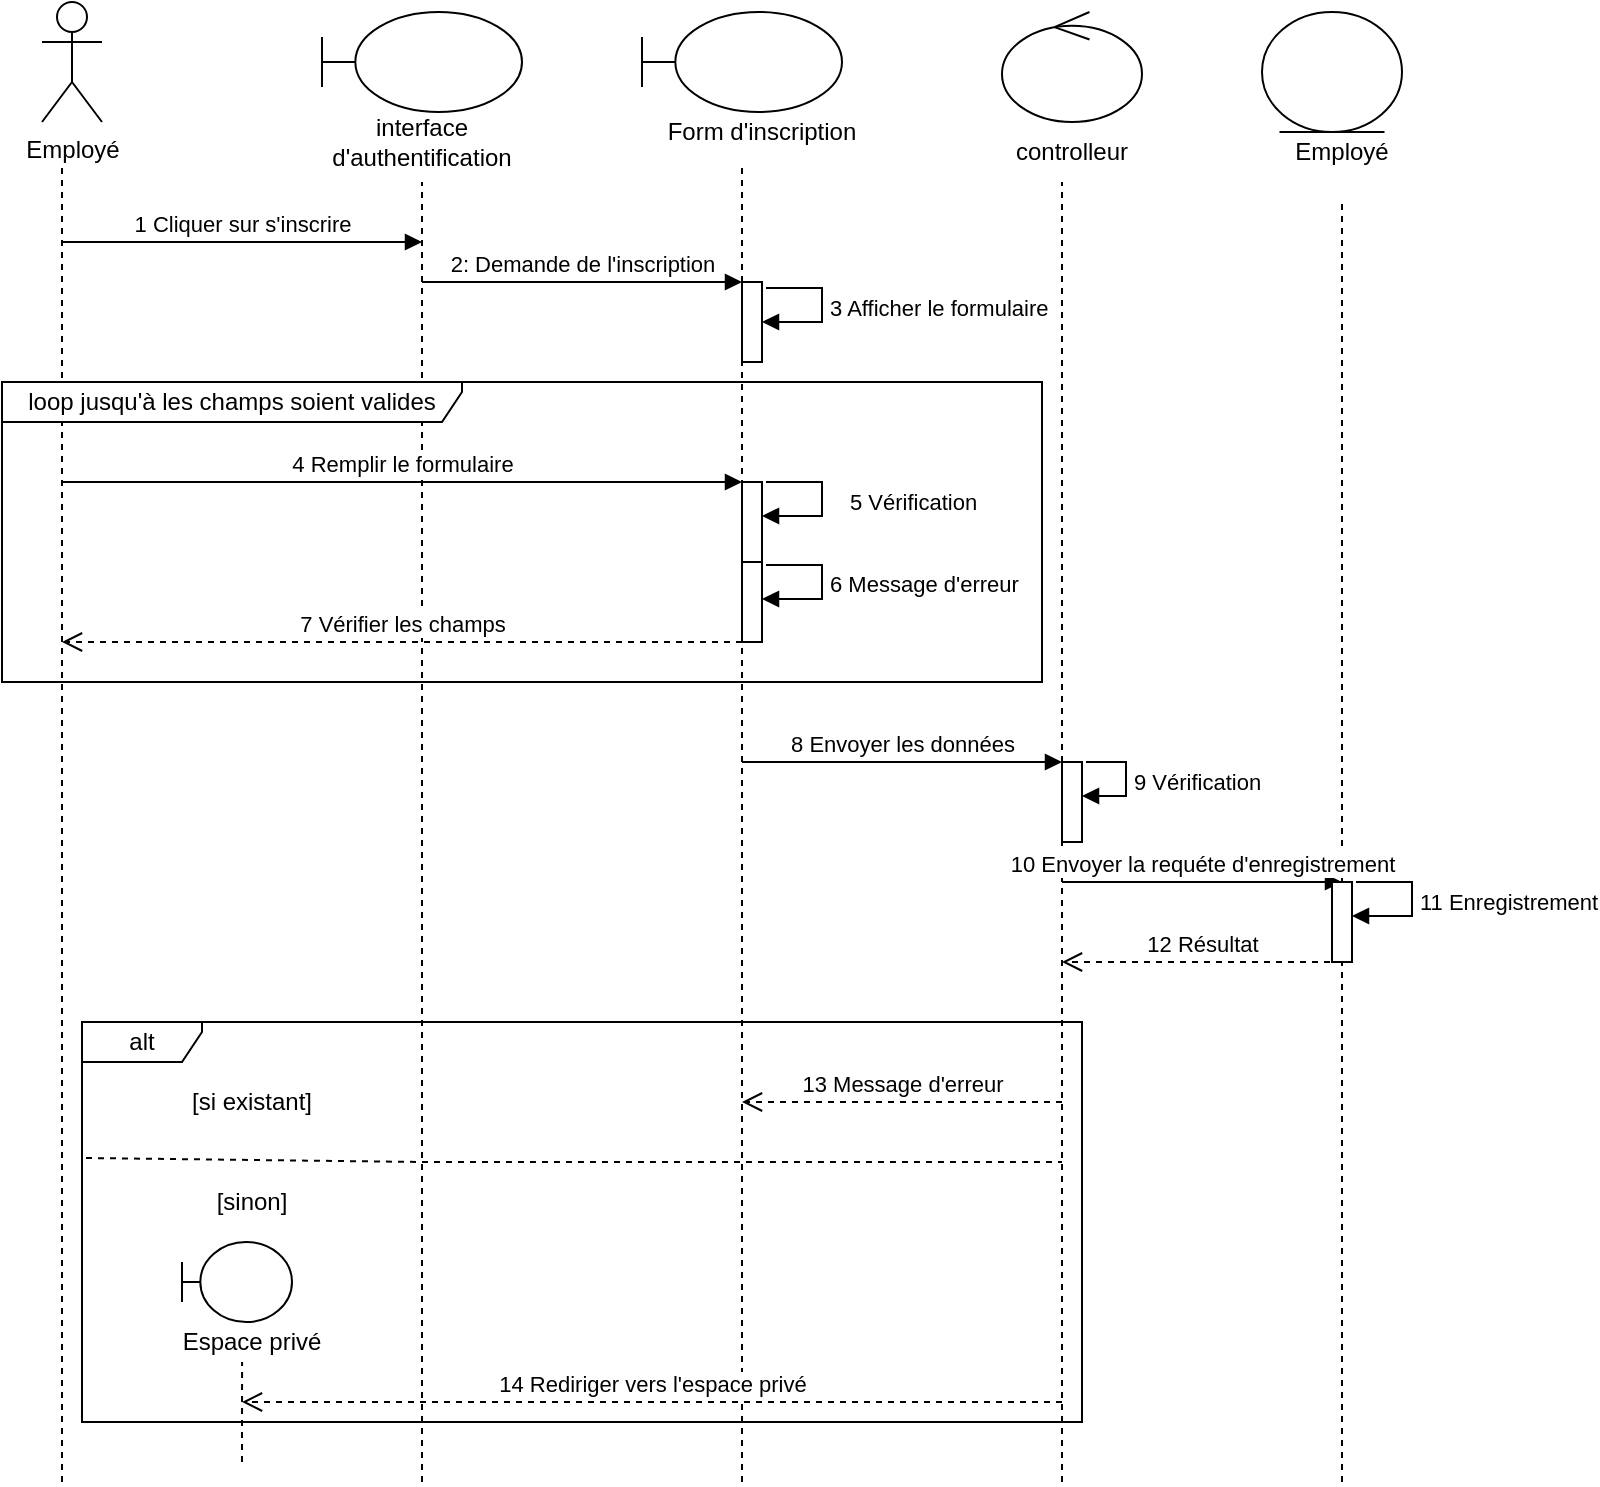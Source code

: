 <mxfile version="14.7.1" type="github">
  <diagram id="8pJ52ajjpbspq-o-GSYw" name="Page-1">
    <mxGraphModel dx="868" dy="482" grid="1" gridSize="10" guides="1" tooltips="1" connect="1" arrows="1" fold="1" page="1" pageScale="1" pageWidth="827" pageHeight="1169" math="0" shadow="0">
      <root>
        <mxCell id="0" />
        <mxCell id="1" parent="0" />
        <mxCell id="u2ic5r2vEenipSp5umlX-51" value="Employé" style="shape=umlActor;verticalLabelPosition=bottom;verticalAlign=top;html=1;" vertex="1" parent="1">
          <mxGeometry x="100" y="180" width="30" height="60" as="geometry" />
        </mxCell>
        <mxCell id="u2ic5r2vEenipSp5umlX-52" value="" style="shape=umlBoundary;whiteSpace=wrap;html=1;" vertex="1" parent="1">
          <mxGeometry x="240" y="185" width="100" height="50" as="geometry" />
        </mxCell>
        <mxCell id="u2ic5r2vEenipSp5umlX-55" value="interface d&#39;authentification" style="text;html=1;strokeColor=none;fillColor=none;align=center;verticalAlign=middle;whiteSpace=wrap;rounded=0;" vertex="1" parent="1">
          <mxGeometry x="240" y="240" width="100" height="20" as="geometry" />
        </mxCell>
        <mxCell id="u2ic5r2vEenipSp5umlX-56" value="" style="shape=umlBoundary;whiteSpace=wrap;html=1;" vertex="1" parent="1">
          <mxGeometry x="400" y="185" width="100" height="50" as="geometry" />
        </mxCell>
        <mxCell id="u2ic5r2vEenipSp5umlX-58" value="Form d&#39;inscription" style="text;html=1;strokeColor=none;fillColor=none;align=center;verticalAlign=middle;whiteSpace=wrap;rounded=0;" vertex="1" parent="1">
          <mxGeometry x="410" y="235" width="100" height="20" as="geometry" />
        </mxCell>
        <mxCell id="u2ic5r2vEenipSp5umlX-59" value="" style="ellipse;shape=umlControl;whiteSpace=wrap;html=1;" vertex="1" parent="1">
          <mxGeometry x="580" y="185" width="70" height="55" as="geometry" />
        </mxCell>
        <mxCell id="u2ic5r2vEenipSp5umlX-60" value="" style="ellipse;shape=umlEntity;whiteSpace=wrap;html=1;" vertex="1" parent="1">
          <mxGeometry x="710" y="185" width="70" height="60" as="geometry" />
        </mxCell>
        <mxCell id="u2ic5r2vEenipSp5umlX-61" value="controlleur" style="text;html=1;strokeColor=none;fillColor=none;align=center;verticalAlign=middle;whiteSpace=wrap;rounded=0;" vertex="1" parent="1">
          <mxGeometry x="595" y="245" width="40" height="20" as="geometry" />
        </mxCell>
        <mxCell id="u2ic5r2vEenipSp5umlX-62" value="Employé" style="text;html=1;strokeColor=none;fillColor=none;align=center;verticalAlign=middle;whiteSpace=wrap;rounded=0;" vertex="1" parent="1">
          <mxGeometry x="730" y="245" width="40" height="20" as="geometry" />
        </mxCell>
        <mxCell id="u2ic5r2vEenipSp5umlX-63" value="" style="endArrow=none;dashed=1;html=1;" edge="1" parent="1">
          <mxGeometry width="50" height="50" relative="1" as="geometry">
            <mxPoint x="110" y="920" as="sourcePoint" />
            <mxPoint x="110" y="260" as="targetPoint" />
          </mxGeometry>
        </mxCell>
        <mxCell id="u2ic5r2vEenipSp5umlX-64" value="" style="endArrow=none;dashed=1;html=1;" edge="1" parent="1">
          <mxGeometry width="50" height="50" relative="1" as="geometry">
            <mxPoint x="290" y="920" as="sourcePoint" />
            <mxPoint x="290" y="270" as="targetPoint" />
          </mxGeometry>
        </mxCell>
        <mxCell id="u2ic5r2vEenipSp5umlX-65" value="" style="endArrow=none;dashed=1;html=1;" edge="1" parent="1">
          <mxGeometry width="50" height="50" relative="1" as="geometry">
            <mxPoint x="450" y="920" as="sourcePoint" />
            <mxPoint x="450" y="260" as="targetPoint" />
          </mxGeometry>
        </mxCell>
        <mxCell id="u2ic5r2vEenipSp5umlX-66" value="" style="endArrow=none;dashed=1;html=1;" edge="1" parent="1">
          <mxGeometry width="50" height="50" relative="1" as="geometry">
            <mxPoint x="610" y="920" as="sourcePoint" />
            <mxPoint x="610" y="270" as="targetPoint" />
          </mxGeometry>
        </mxCell>
        <mxCell id="u2ic5r2vEenipSp5umlX-67" value="" style="endArrow=none;dashed=1;html=1;" edge="1" parent="1">
          <mxGeometry width="50" height="50" relative="1" as="geometry">
            <mxPoint x="750" y="920" as="sourcePoint" />
            <mxPoint x="750" y="280" as="targetPoint" />
          </mxGeometry>
        </mxCell>
        <mxCell id="u2ic5r2vEenipSp5umlX-68" value="1 Cliquer sur s&#39;inscrire" style="html=1;verticalAlign=bottom;endArrow=block;" edge="1" parent="1">
          <mxGeometry width="80" relative="1" as="geometry">
            <mxPoint x="110" y="300" as="sourcePoint" />
            <mxPoint x="290" y="300" as="targetPoint" />
          </mxGeometry>
        </mxCell>
        <mxCell id="u2ic5r2vEenipSp5umlX-69" value="2: Demande de l&#39;inscription" style="html=1;verticalAlign=bottom;endArrow=block;" edge="1" parent="1">
          <mxGeometry width="80" relative="1" as="geometry">
            <mxPoint x="290" y="320" as="sourcePoint" />
            <mxPoint x="450" y="320" as="targetPoint" />
          </mxGeometry>
        </mxCell>
        <mxCell id="u2ic5r2vEenipSp5umlX-70" value="" style="html=1;points=[];perimeter=orthogonalPerimeter;" vertex="1" parent="1">
          <mxGeometry x="450" y="320" width="10" height="40" as="geometry" />
        </mxCell>
        <mxCell id="u2ic5r2vEenipSp5umlX-71" value="3 Afficher le formulaire" style="edgeStyle=orthogonalEdgeStyle;html=1;align=left;spacingLeft=2;endArrow=block;rounded=0;entryX=1;entryY=0.5;entryDx=0;entryDy=0;entryPerimeter=0;exitX=1.2;exitY=0.075;exitDx=0;exitDy=0;exitPerimeter=0;" edge="1" target="u2ic5r2vEenipSp5umlX-70" parent="1" source="u2ic5r2vEenipSp5umlX-70">
          <mxGeometry relative="1" as="geometry">
            <mxPoint x="470" y="330" as="sourcePoint" />
            <Array as="points">
              <mxPoint x="490" y="323" />
              <mxPoint x="490" y="340" />
            </Array>
          </mxGeometry>
        </mxCell>
        <mxCell id="u2ic5r2vEenipSp5umlX-72" value="loop jusqu&#39;à les champs soient valides" style="shape=umlFrame;whiteSpace=wrap;html=1;width=230;height=20;" vertex="1" parent="1">
          <mxGeometry x="80" y="370" width="520" height="150" as="geometry" />
        </mxCell>
        <mxCell id="u2ic5r2vEenipSp5umlX-73" value="4 Remplir le formulaire" style="html=1;verticalAlign=bottom;endArrow=block;" edge="1" parent="1">
          <mxGeometry width="80" relative="1" as="geometry">
            <mxPoint x="110" y="420" as="sourcePoint" />
            <mxPoint x="450" y="420" as="targetPoint" />
          </mxGeometry>
        </mxCell>
        <mxCell id="u2ic5r2vEenipSp5umlX-75" value="5 Vérification" style="edgeStyle=orthogonalEdgeStyle;html=1;align=left;spacingLeft=2;endArrow=block;rounded=0;entryX=1;entryY=0.5;entryDx=0;entryDy=0;entryPerimeter=0;exitX=1.2;exitY=0.075;exitDx=0;exitDy=0;exitPerimeter=0;" edge="1" parent="1">
          <mxGeometry x="0.013" y="10" relative="1" as="geometry">
            <mxPoint x="462" y="420" as="sourcePoint" />
            <Array as="points">
              <mxPoint x="490" y="420" />
              <mxPoint x="490" y="437" />
            </Array>
            <mxPoint x="460" y="437" as="targetPoint" />
            <mxPoint as="offset" />
          </mxGeometry>
        </mxCell>
        <mxCell id="u2ic5r2vEenipSp5umlX-76" value="" style="html=1;points=[];perimeter=orthogonalPerimeter;" vertex="1" parent="1">
          <mxGeometry x="450" y="420" width="10" height="40" as="geometry" />
        </mxCell>
        <mxCell id="u2ic5r2vEenipSp5umlX-78" value="" style="html=1;points=[];perimeter=orthogonalPerimeter;" vertex="1" parent="1">
          <mxGeometry x="450" y="460" width="10" height="40" as="geometry" />
        </mxCell>
        <mxCell id="u2ic5r2vEenipSp5umlX-80" value="6 Message d&#39;erreur" style="edgeStyle=orthogonalEdgeStyle;html=1;align=left;spacingLeft=2;endArrow=block;rounded=0;entryX=1;entryY=0.5;entryDx=0;entryDy=0;entryPerimeter=0;exitX=1.2;exitY=0.075;exitDx=0;exitDy=0;exitPerimeter=0;" edge="1" parent="1">
          <mxGeometry relative="1" as="geometry">
            <mxPoint x="462" y="461.5" as="sourcePoint" />
            <Array as="points">
              <mxPoint x="490" y="461.5" />
              <mxPoint x="490" y="478.5" />
            </Array>
            <mxPoint x="460" y="478.5" as="targetPoint" />
          </mxGeometry>
        </mxCell>
        <mxCell id="u2ic5r2vEenipSp5umlX-81" value="7 Vérifier les champs" style="html=1;verticalAlign=bottom;endArrow=open;dashed=1;endSize=8;" edge="1" parent="1">
          <mxGeometry relative="1" as="geometry">
            <mxPoint x="450" y="500" as="sourcePoint" />
            <mxPoint x="110" y="500" as="targetPoint" />
          </mxGeometry>
        </mxCell>
        <mxCell id="u2ic5r2vEenipSp5umlX-82" value="8 Envoyer les données" style="html=1;verticalAlign=bottom;endArrow=block;" edge="1" parent="1">
          <mxGeometry width="80" relative="1" as="geometry">
            <mxPoint x="450" y="560" as="sourcePoint" />
            <mxPoint x="610" y="560" as="targetPoint" />
          </mxGeometry>
        </mxCell>
        <mxCell id="u2ic5r2vEenipSp5umlX-83" value="" style="html=1;points=[];perimeter=orthogonalPerimeter;" vertex="1" parent="1">
          <mxGeometry x="610" y="560" width="10" height="40" as="geometry" />
        </mxCell>
        <mxCell id="u2ic5r2vEenipSp5umlX-87" value="9 Vérification" style="edgeStyle=orthogonalEdgeStyle;html=1;align=left;spacingLeft=2;endArrow=block;rounded=0;entryX=1;entryY=0.5;entryDx=0;entryDy=0;entryPerimeter=0;exitX=1.2;exitY=0.075;exitDx=0;exitDy=0;exitPerimeter=0;" edge="1" parent="1">
          <mxGeometry relative="1" as="geometry">
            <mxPoint x="622" y="560" as="sourcePoint" />
            <Array as="points">
              <mxPoint x="642" y="560" />
              <mxPoint x="642" y="577" />
            </Array>
            <mxPoint x="620" y="577" as="targetPoint" />
          </mxGeometry>
        </mxCell>
        <mxCell id="u2ic5r2vEenipSp5umlX-88" value="10 Envoyer la requéte d&#39;enregistrement" style="html=1;verticalAlign=bottom;endArrow=block;" edge="1" parent="1">
          <mxGeometry width="80" relative="1" as="geometry">
            <mxPoint x="610" y="620" as="sourcePoint" />
            <mxPoint x="750" y="620" as="targetPoint" />
          </mxGeometry>
        </mxCell>
        <mxCell id="u2ic5r2vEenipSp5umlX-89" value="" style="html=1;points=[];perimeter=orthogonalPerimeter;" vertex="1" parent="1">
          <mxGeometry x="745" y="620" width="10" height="40" as="geometry" />
        </mxCell>
        <mxCell id="u2ic5r2vEenipSp5umlX-91" value="11 Enregistrement" style="edgeStyle=orthogonalEdgeStyle;html=1;align=left;spacingLeft=2;endArrow=block;rounded=0;entryX=1;entryY=0.5;entryDx=0;entryDy=0;entryPerimeter=0;exitX=1.2;exitY=0.075;exitDx=0;exitDy=0;exitPerimeter=0;" edge="1" parent="1">
          <mxGeometry relative="1" as="geometry">
            <mxPoint x="757" y="620" as="sourcePoint" />
            <Array as="points">
              <mxPoint x="785" y="620" />
              <mxPoint x="785" y="637" />
            </Array>
            <mxPoint x="755" y="637" as="targetPoint" />
          </mxGeometry>
        </mxCell>
        <mxCell id="u2ic5r2vEenipSp5umlX-92" value="12 Résultat" style="html=1;verticalAlign=bottom;endArrow=open;dashed=1;endSize=8;" edge="1" parent="1">
          <mxGeometry relative="1" as="geometry">
            <mxPoint x="750" y="660" as="sourcePoint" />
            <mxPoint x="610" y="660" as="targetPoint" />
          </mxGeometry>
        </mxCell>
        <mxCell id="u2ic5r2vEenipSp5umlX-93" value="alt" style="shape=umlFrame;whiteSpace=wrap;html=1;width=60;height=20;" vertex="1" parent="1">
          <mxGeometry x="120" y="690" width="500" height="200" as="geometry" />
        </mxCell>
        <mxCell id="u2ic5r2vEenipSp5umlX-94" value="13 Message d&#39;erreur" style="html=1;verticalAlign=bottom;endArrow=open;dashed=1;endSize=8;" edge="1" parent="1">
          <mxGeometry relative="1" as="geometry">
            <mxPoint x="610" y="730" as="sourcePoint" />
            <mxPoint x="450" y="730" as="targetPoint" />
          </mxGeometry>
        </mxCell>
        <mxCell id="u2ic5r2vEenipSp5umlX-96" value="[si existant]" style="text;html=1;strokeColor=none;fillColor=none;align=center;verticalAlign=middle;whiteSpace=wrap;rounded=0;" vertex="1" parent="1">
          <mxGeometry x="170" y="720" width="70" height="20" as="geometry" />
        </mxCell>
        <mxCell id="u2ic5r2vEenipSp5umlX-98" value="" style="endArrow=none;dashed=1;html=1;exitX=0.004;exitY=0.34;exitDx=0;exitDy=0;exitPerimeter=0;" edge="1" parent="1" source="u2ic5r2vEenipSp5umlX-93">
          <mxGeometry width="50" height="50" relative="1" as="geometry">
            <mxPoint x="460" y="760" as="sourcePoint" />
            <mxPoint x="610" y="760" as="targetPoint" />
            <Array as="points">
              <mxPoint x="290" y="760" />
            </Array>
          </mxGeometry>
        </mxCell>
        <mxCell id="u2ic5r2vEenipSp5umlX-99" value="[sinon]" style="text;html=1;strokeColor=none;fillColor=none;align=center;verticalAlign=middle;whiteSpace=wrap;rounded=0;" vertex="1" parent="1">
          <mxGeometry x="170" y="770" width="70" height="20" as="geometry" />
        </mxCell>
        <mxCell id="u2ic5r2vEenipSp5umlX-100" value="" style="shape=umlBoundary;whiteSpace=wrap;html=1;" vertex="1" parent="1">
          <mxGeometry x="170" y="800" width="55" height="40" as="geometry" />
        </mxCell>
        <mxCell id="u2ic5r2vEenipSp5umlX-102" value="Espace privé" style="text;html=1;strokeColor=none;fillColor=none;align=center;verticalAlign=middle;whiteSpace=wrap;rounded=0;" vertex="1" parent="1">
          <mxGeometry x="165" y="840" width="80" height="20" as="geometry" />
        </mxCell>
        <mxCell id="u2ic5r2vEenipSp5umlX-103" value="" style="endArrow=none;dashed=1;html=1;entryX=0.438;entryY=1;entryDx=0;entryDy=0;entryPerimeter=0;" edge="1" parent="1" target="u2ic5r2vEenipSp5umlX-102">
          <mxGeometry width="50" height="50" relative="1" as="geometry">
            <mxPoint x="200" y="910" as="sourcePoint" />
            <mxPoint x="230" y="860" as="targetPoint" />
          </mxGeometry>
        </mxCell>
        <mxCell id="u2ic5r2vEenipSp5umlX-106" value="14 Rediriger vers l&#39;espace privé" style="html=1;verticalAlign=bottom;endArrow=open;dashed=1;endSize=8;" edge="1" parent="1">
          <mxGeometry relative="1" as="geometry">
            <mxPoint x="610" y="880" as="sourcePoint" />
            <mxPoint x="200" y="880" as="targetPoint" />
          </mxGeometry>
        </mxCell>
      </root>
    </mxGraphModel>
  </diagram>
</mxfile>
